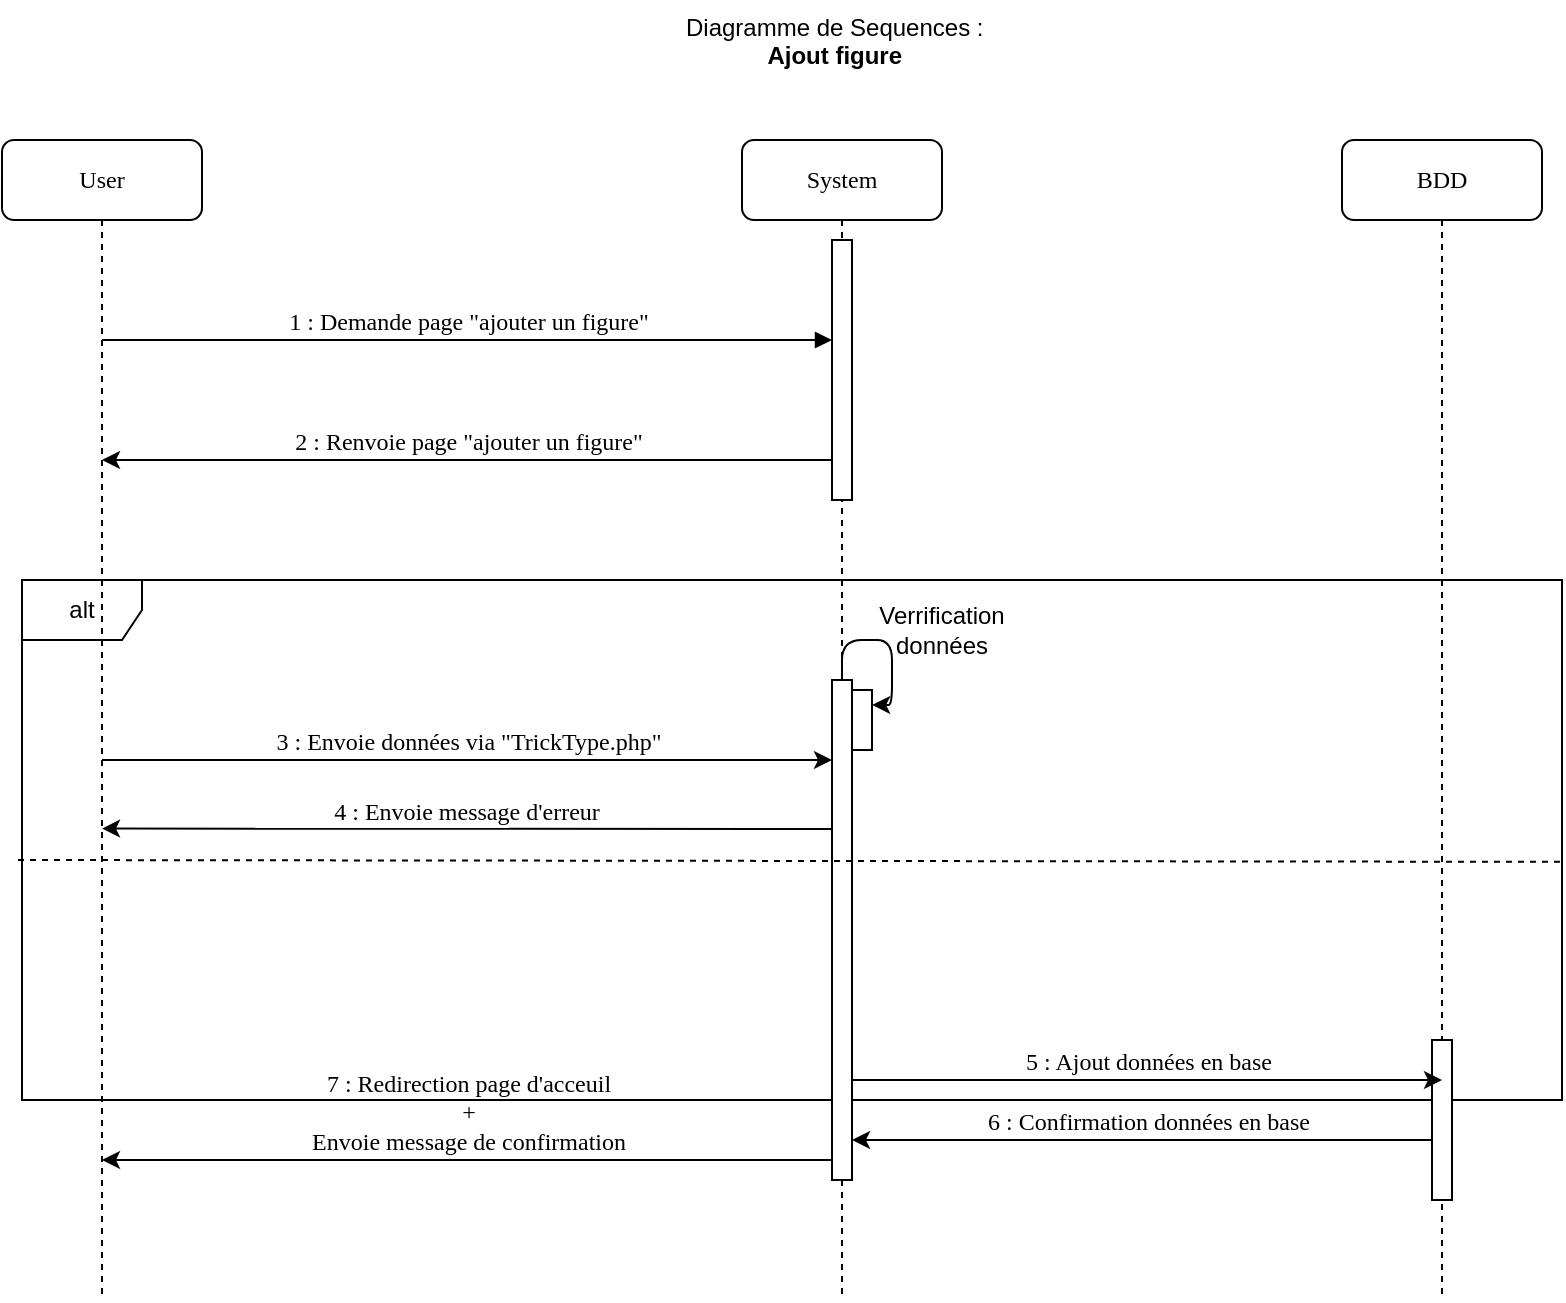 <mxfile version="12.4.2" type="device" pages="1"><diagram name="Page-1" id="13e1069c-82ec-6db2-03f1-153e76fe0fe0"><mxGraphModel dx="1072" dy="792" grid="1" gridSize="10" guides="1" tooltips="1" connect="1" arrows="1" fold="1" page="1" pageScale="1" pageWidth="1100" pageHeight="850" background="#ffffff" math="0" shadow="0"><root><mxCell id="0"/><mxCell id="1" parent="0"/><mxCell id="1h6UEeB3os1K4NYPTtca-1" value="6 : Confirmation données en base" style="html=1;verticalAlign=bottom;endArrow=none;labelBackgroundColor=none;fontFamily=Verdana;fontSize=12;edgeStyle=elbowEdgeStyle;elbow=vertical;startArrow=classic;startFill=1;endFill=0;" parent="1" edge="1"><mxGeometry relative="1" as="geometry"><mxPoint x="525" y="580" as="sourcePoint"/><mxPoint x="820" y="580" as="targetPoint"/></mxGeometry></mxCell><mxCell id="iVb1Nu-RLqh_Ps4pL5e1-4" value="alt" style="shape=umlFrame;whiteSpace=wrap;html=1;" parent="1" vertex="1"><mxGeometry x="110" y="300" width="770" height="260" as="geometry"/></mxCell><mxCell id="7baba1c4bc27f4b0-2" value="System" style="shape=umlLifeline;perimeter=lifelinePerimeter;whiteSpace=wrap;html=1;container=1;collapsible=0;recursiveResize=0;outlineConnect=0;rounded=1;shadow=0;comic=0;labelBackgroundColor=none;strokeWidth=1;fontFamily=Verdana;fontSize=12;align=center;" parent="1" vertex="1"><mxGeometry x="470" y="80" width="100" height="580" as="geometry"/></mxCell><mxCell id="7baba1c4bc27f4b0-10" value="" style="html=1;points=[];perimeter=orthogonalPerimeter;rounded=0;shadow=0;comic=0;labelBackgroundColor=none;strokeWidth=1;fontFamily=Verdana;fontSize=12;align=center;" parent="7baba1c4bc27f4b0-2" vertex="1"><mxGeometry x="45" y="50" width="10" height="130" as="geometry"/></mxCell><mxCell id="iVb1Nu-RLqh_Ps4pL5e1-6" value="" style="html=1;points=[];perimeter=orthogonalPerimeter;rounded=0;shadow=0;comic=0;labelBackgroundColor=none;strokeWidth=1;fontFamily=Verdana;fontSize=12;align=center;" parent="7baba1c4bc27f4b0-2" vertex="1"><mxGeometry x="45" y="270" width="10" height="250" as="geometry"/></mxCell><mxCell id="7baba1c4bc27f4b0-3" value="BDD" style="shape=umlLifeline;perimeter=lifelinePerimeter;whiteSpace=wrap;html=1;container=1;collapsible=0;recursiveResize=0;outlineConnect=0;rounded=1;shadow=0;comic=0;labelBackgroundColor=none;strokeWidth=1;fontFamily=Verdana;fontSize=12;align=center;" parent="1" vertex="1"><mxGeometry x="770" y="80" width="100" height="580" as="geometry"/></mxCell><mxCell id="7baba1c4bc27f4b0-13" value="" style="html=1;points=[];perimeter=orthogonalPerimeter;rounded=0;shadow=0;comic=0;labelBackgroundColor=none;strokeWidth=1;fontFamily=Verdana;fontSize=12;align=center;" parent="7baba1c4bc27f4b0-3" vertex="1"><mxGeometry x="45" y="450" width="10" height="80" as="geometry"/></mxCell><mxCell id="7baba1c4bc27f4b0-8" value="User" style="shape=umlLifeline;perimeter=lifelinePerimeter;whiteSpace=wrap;html=1;container=1;collapsible=0;recursiveResize=0;outlineConnect=0;rounded=1;shadow=0;comic=0;labelBackgroundColor=none;strokeWidth=1;fontFamily=Verdana;fontSize=12;align=center;" parent="1" vertex="1"><mxGeometry x="100" y="80" width="100" height="580" as="geometry"/></mxCell><mxCell id="7baba1c4bc27f4b0-20" value="1 : Demande page &quot;ajouter un figure&quot;" style="html=1;verticalAlign=bottom;endArrow=block;labelBackgroundColor=none;fontFamily=Verdana;fontSize=12;edgeStyle=elbowEdgeStyle;elbow=vertical;" parent="1" target="7baba1c4bc27f4b0-10" edge="1"><mxGeometry relative="1" as="geometry"><mxPoint x="150" y="180" as="sourcePoint"/><mxPoint x="280" y="180" as="targetPoint"/></mxGeometry></mxCell><mxCell id="iVb1Nu-RLqh_Ps4pL5e1-3" value="2 : Renvoie page &quot;ajouter un figure&quot;" style="html=1;verticalAlign=bottom;endArrow=none;labelBackgroundColor=none;fontFamily=Verdana;fontSize=12;edgeStyle=elbowEdgeStyle;elbow=vertical;startArrow=classic;startFill=1;endFill=0;" parent="1" edge="1"><mxGeometry relative="1" as="geometry"><mxPoint x="150" y="240" as="sourcePoint"/><mxPoint x="515" y="240" as="targetPoint"/></mxGeometry></mxCell><mxCell id="iVb1Nu-RLqh_Ps4pL5e1-5" value="3 : Envoie données via &quot;TrickType.php&quot;" style="html=1;verticalAlign=bottom;endArrow=classic;labelBackgroundColor=none;fontFamily=Verdana;fontSize=12;edgeStyle=elbowEdgeStyle;elbow=vertical;startArrow=none;startFill=0;endFill=1;" parent="1" edge="1"><mxGeometry relative="1" as="geometry"><mxPoint x="150" y="390" as="sourcePoint"/><mxPoint x="515" y="390" as="targetPoint"/></mxGeometry></mxCell><mxCell id="iVb1Nu-RLqh_Ps4pL5e1-7" value="" style="html=1;points=[];perimeter=orthogonalPerimeter;rounded=0;shadow=0;comic=0;labelBackgroundColor=none;strokeWidth=1;fontFamily=Verdana;fontSize=12;align=center;strokeColor=#000000;" parent="1" vertex="1"><mxGeometry x="525" y="355" width="10" height="30" as="geometry"/></mxCell><mxCell id="iVb1Nu-RLqh_Ps4pL5e1-8" style="edgeStyle=orthogonalEdgeStyle;rounded=1;orthogonalLoop=1;jettySize=auto;html=1;entryX=1.009;entryY=0.249;entryDx=0;entryDy=0;entryPerimeter=0;startArrow=none;startFill=0;endArrow=classic;endFill=1;" parent="1" source="iVb1Nu-RLqh_Ps4pL5e1-6" target="iVb1Nu-RLqh_Ps4pL5e1-7" edge="1"><mxGeometry relative="1" as="geometry"><Array as="points"><mxPoint x="520" y="330"/><mxPoint x="545" y="330"/><mxPoint x="545" y="362"/></Array></mxGeometry></mxCell><mxCell id="iVb1Nu-RLqh_Ps4pL5e1-9" value="Verrification données" style="text;html=1;strokeColor=none;fillColor=none;align=center;verticalAlign=middle;whiteSpace=wrap;rounded=0;" parent="1" vertex="1"><mxGeometry x="560" y="320" width="20" height="10" as="geometry"/></mxCell><mxCell id="iVb1Nu-RLqh_Ps4pL5e1-10" value="4 : Envoie message d'erreur" style="html=1;verticalAlign=bottom;endArrow=none;labelBackgroundColor=none;fontFamily=Verdana;fontSize=12;edgeStyle=elbowEdgeStyle;elbow=vertical;startArrow=classic;startFill=1;endFill=0;" parent="1" edge="1"><mxGeometry relative="1" as="geometry"><mxPoint x="150" y="424.29" as="sourcePoint"/><mxPoint x="515" y="424.29" as="targetPoint"/></mxGeometry></mxCell><mxCell id="iVb1Nu-RLqh_Ps4pL5e1-11" value="5 : Ajout données en base" style="html=1;verticalAlign=bottom;endArrow=classic;labelBackgroundColor=none;fontFamily=Verdana;fontSize=12;edgeStyle=elbowEdgeStyle;elbow=vertical;startArrow=none;startFill=0;endFill=1;" parent="1" edge="1"><mxGeometry relative="1" as="geometry"><mxPoint x="525" y="550" as="sourcePoint"/><mxPoint x="820" y="550" as="targetPoint"/></mxGeometry></mxCell><mxCell id="iVb1Nu-RLqh_Ps4pL5e1-12" value="7 : Redirection page d'acceuil &lt;br&gt;+&lt;br&gt;Envoie message de confirmation" style="html=1;verticalAlign=bottom;endArrow=none;labelBackgroundColor=none;fontFamily=Verdana;fontSize=12;edgeStyle=elbowEdgeStyle;elbow=vertical;startArrow=classic;startFill=1;endFill=0;" parent="1" edge="1"><mxGeometry relative="1" as="geometry"><mxPoint x="150" y="590" as="sourcePoint"/><mxPoint x="515" y="590" as="targetPoint"/></mxGeometry></mxCell><mxCell id="iVb1Nu-RLqh_Ps4pL5e1-13" value="Diagramme de Sequences :&lt;br&gt;&lt;div style=&quot;text-align: center&quot;&gt;&lt;span&gt;&lt;b&gt;Ajout figure&lt;/b&gt;&lt;/span&gt;&lt;/div&gt;" style="text;html=1;" parent="1" vertex="1"><mxGeometry x="440" y="10" width="180" height="40" as="geometry"/></mxCell><mxCell id="ezx9cNjRHI623zOB-Zls-1" value="" style="endArrow=none;dashed=1;html=1;entryX=0.999;entryY=0.542;entryDx=0;entryDy=0;entryPerimeter=0;" parent="1" target="iVb1Nu-RLqh_Ps4pL5e1-4" edge="1"><mxGeometry width="50" height="50" relative="1" as="geometry"><mxPoint x="108" y="440" as="sourcePoint"/><mxPoint x="890" y="430" as="targetPoint"/></mxGeometry></mxCell></root></mxGraphModel></diagram></mxfile>